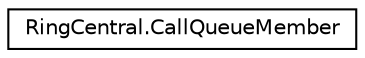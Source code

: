 digraph "Graphical Class Hierarchy"
{
 // LATEX_PDF_SIZE
  edge [fontname="Helvetica",fontsize="10",labelfontname="Helvetica",labelfontsize="10"];
  node [fontname="Helvetica",fontsize="10",shape=record];
  rankdir="LR";
  Node0 [label="RingCentral.CallQueueMember",height=0.2,width=0.4,color="black", fillcolor="white", style="filled",URL="$classRingCentral_1_1CallQueueMember.html",tooltip="Call queue member information"];
}
